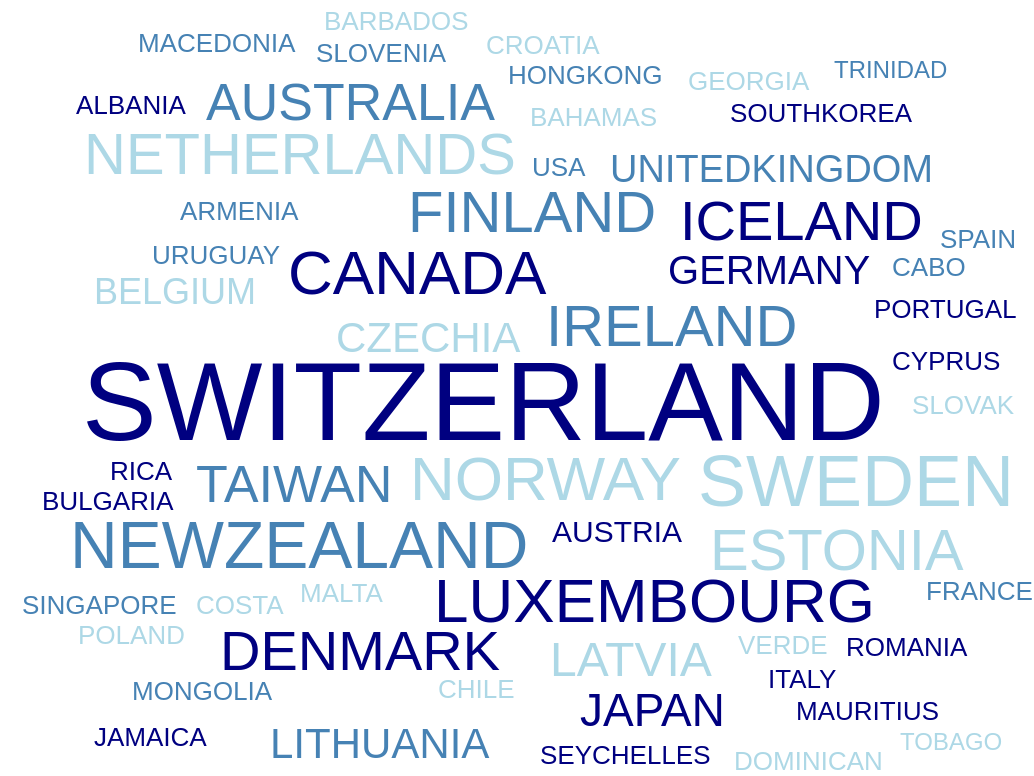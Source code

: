{
    "$schema": "https://vega.github.io/schema/vega/v5.json",
    "description": "A word cloud visualization depicting Vega research paper abstracts.",
    "width": 400,
    "height": 300,
    "padding": 0,
  
    "data": [
      {
        "name": "table",
        "values": [
          "Switzerland Switzerland Switzerland Switzerland Switzerland Switzerland Switzerland Switzerland Switzerland Switzerland Switzerland Switzerland Switzerland Switzerland Switzerland Switzerland Switzerland Switzerland Switzerland Switzerland Switzerland Switzerland Switzerland Switzerland Switzerland Switzerland Switzerland Switzerland Switzerland Switzerland Switzerland Switzerland Switzerland Switzerland Switzerland Switzerland Switzerland Switzerland Switzerland Switzerland Switzerland Switzerland Switzerland Switzerland Switzerland Switzerland Switzerland Switzerland Switzerland Switzerland Switzerland Switzerland Switzerland Switzerland Switzerland Switzerland Switzerland Switzerland Switzerland Switzerland Switzerland Switzerland Switzerland Switzerland Switzerland Switzerland Switzerland Switzerland Switzerland Switzerland Switzerland Switzerland Switzerland Switzerland Switzerland Switzerland Switzerland Switzerland Switzerland Switzerland Switzerland NewZealand NewZealand NewZealand NewZealand NewZealand NewZealand NewZealand NewZealand NewZealand NewZealand NewZealand NewZealand NewZealand NewZealand NewZealand NewZealand NewZealand NewZealand NewZealand NewZealand NewZealand NewZealand NewZealand NewZealand NewZealand NewZealand NewZealand Estonia Estonia Estonia Estonia Estonia Estonia Estonia Estonia Estonia Estonia Estonia Estonia Estonia Estonia Estonia Estonia Estonia Estonia Estonia Estonia Denmark Denmark Denmark Denmark Denmark Denmark Denmark Denmark Denmark Denmark Denmark Denmark Denmark Denmark Denmark Denmark Denmark Denmark Ireland Ireland Ireland Ireland Ireland Ireland Ireland Ireland Ireland Ireland Ireland Ireland Ireland Ireland Ireland Ireland Ireland Ireland Ireland Sweden Sweden Sweden Sweden Sweden Sweden Sweden Sweden Sweden Sweden Sweden Sweden Sweden Sweden Sweden Sweden Sweden Sweden Sweden Sweden Sweden Sweden Sweden Sweden Sweden Sweden Sweden Sweden Sweden Sweden Sweden Iceland Iceland Iceland Iceland Iceland Iceland Iceland Iceland Iceland Iceland Iceland Iceland Iceland Iceland Iceland Iceland Iceland Iceland Finland Finland Finland Finland Finland Finland Finland Finland Finland Finland Finland Finland Finland Finland Finland Finland Finland Finland Finland Netherlands Netherlands Netherlands Netherlands Netherlands Netherlands Netherlands Netherlands Netherlands Netherlands Netherlands Netherlands Netherlands Netherlands Netherlands Netherlands Netherlands Netherlands Netherlands Luxembourg Luxembourg Luxembourg Luxembourg Luxembourg Luxembourg Luxembourg Luxembourg Luxembourg Luxembourg Luxembourg Luxembourg Luxembourg Luxembourg Luxembourg Luxembourg Luxembourg Luxembourg Luxembourg Luxembourg Luxembourg Luxembourg Australia Australia Australia Australia Australia Australia Australia Australia Australia Australia Australia Australia Australia Australia Australia Australia Norway Norway Norway Norway Norway Norway Norway Norway Norway Norway Norway Norway Norway Norway Norway Norway Norway Norway Norway Norway Norway Norway Canada Canada Canada Canada Canada Canada Canada Canada Canada Canada Canada Canada Canada Canada Canada Canada Canada Canada Canada Canada Canada Canada Taiwan Taiwan Taiwan Taiwan Taiwan Taiwan Taiwan Taiwan Taiwan Taiwan Taiwan Taiwan Taiwan Taiwan Taiwan Taiwan Latvia Latvia Latvia Latvia Latvia Latvia Latvia Latvia Latvia Latvia Latvia Latvia Latvia Japan Japan Japan Japan Japan Japan Japan Japan Japan Japan Japan Japan Lithuania Lithuania Lithuania Lithuania Lithuania Lithuania Lithuania Lithuania Lithuania Czechia Czechia Czechia Czechia Czechia Czechia Czechia Czechia Czechia Germany Germany Germany Germany Germany Germany Germany Germany UnitedKingdom UnitedKingdom UnitedKingdom UnitedKingdom UnitedKingdom UnitedKingdom UnitedKingdom Belgium Belgium Belgium Belgium Belgium Belgium Austria Austria Austria Austria USA USA USA Malta Malta Malta Portugal Portugal Portugal Armenia Armenia Armenia Bahamas Bahamas Bahamas Cyprus Cyprus Cyprus Cabo Verde Cabo Verde Cabo Verde SouthKorea SouthKorea SouthKorea Spain Spain Spain Chile Chile Chile Italy Italy Italy HongKong HongKong HongKong Costa Rica Costa Rica Costa Rica Uruguay Uruguay Uruguay Slovak Republic Slovak Republic Slovak Republic Romania Romania Romania Slovenia Slovenia Slovenia Croatia Croatia Croatia Bulgaria Bulgaria Bulgaria France France France Georgia Georgia Georgia Seychelles Seychelles Seychelles Singapore Singapore Singapore Barbados Barbados Barbados Albania Albania Albania Macedonia Macedonia Macedonia Poland Poland Poland Mauritius Mauritius Mauritius Mongolia Mongolia Mongolia Dominican Republic Dominican Republic Dominican Republic Jamaica Jamaica Jamaica Trinidad and Tobago Trinidad and Tobago"
        ],
        "transform": [
          {
            "type": "countpattern",
            "field": "data",
            "case": "upper",
            "pattern": "[\\w']{3,}",
            "stopwords": "(the|and|,|Republic)"
          },
          {
            "type": "formula",
            "as": "weight",
            "expr": "if(datum.count >= '150', 1000, 200)"
          }
        ]
      }
    ],
  
    "scales": [
      {
        "name": "color",
        "type": "ordinal",
        "domain": {"data": "table", "field": "text"},
        "range": ["#000080", "#4682B4", "#ADD8E6"]
      }
    ],
  
    "marks": [
      {
        "type": "text",
        "from": {"data": "table"},
        "encode": {
          "enter": {
            "text": {"field": "text"},
            "align": {"value": "center"},
            "baseline": {"value": "alphabetic"},
            "fill": {"scale": "color", "field": "text"}
          },
          "update": {
            "fillOpacity": {"value": 1}
          },
          "hover": {
            "fillOpacity": {"value": 0.5}
          }
        },
        "transform": [
          {
            "type": "wordcloud",
            "size": [550, 400],
            "text": {"field": "text"},
            "font": "Helvetica Neue, Arial",
            "fontSize": {"field": "datum.count"},
            "fontWeight": {"field": "datum.weight"},
            "fontSizeRange": [12, 56],
            "padding": 2
          }
        ]
      }
    ]
  }